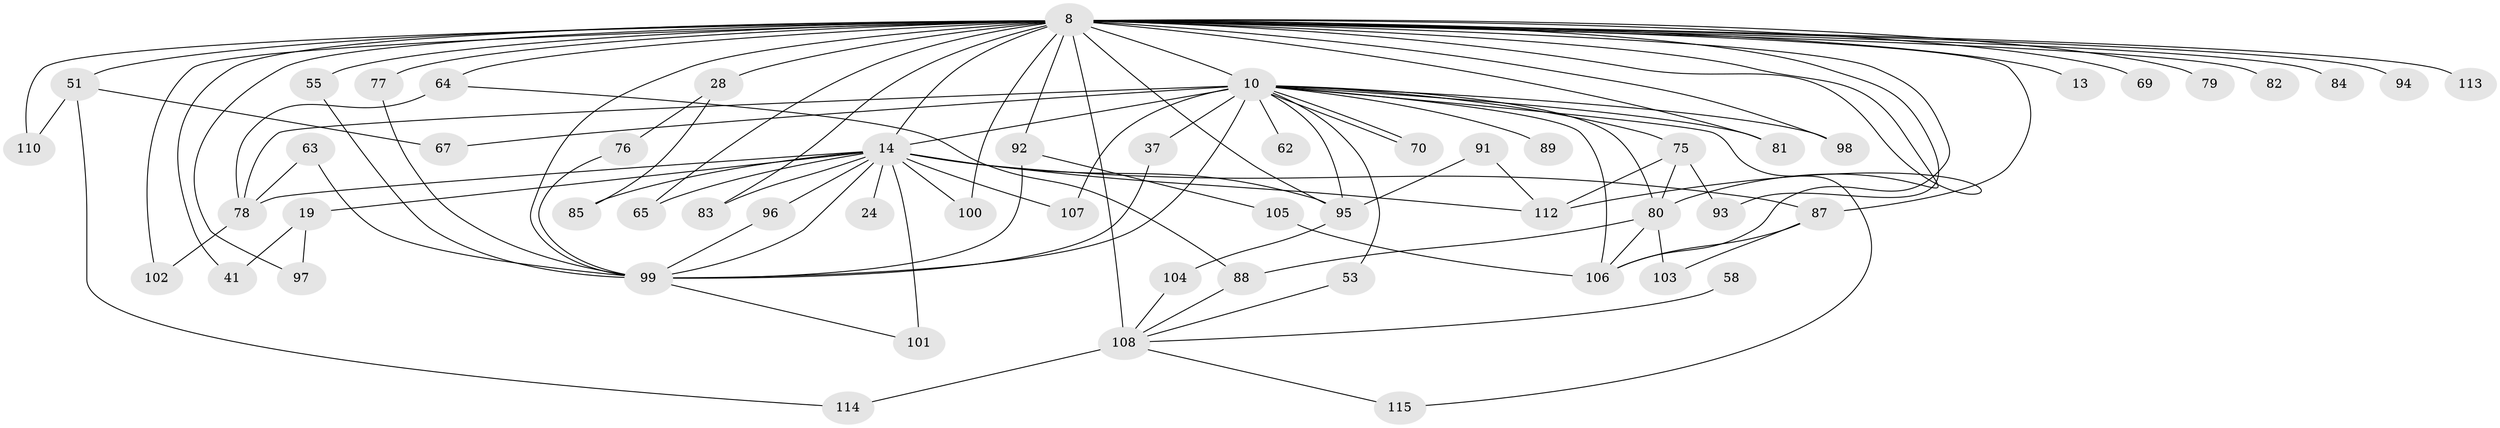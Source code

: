 // original degree distribution, {15: 0.017391304347826087, 19: 0.008695652173913044, 31: 0.008695652173913044, 21: 0.008695652173913044, 13: 0.008695652173913044, 26: 0.008695652173913044, 18: 0.017391304347826087, 32: 0.008695652173913044, 22: 0.008695652173913044, 5: 0.034782608695652174, 2: 0.5652173913043478, 4: 0.10434782608695652, 3: 0.16521739130434782, 6: 0.02608695652173913, 7: 0.008695652173913044}
// Generated by graph-tools (version 1.1) at 2025/45/03/09/25 04:45:47]
// undirected, 57 vertices, 102 edges
graph export_dot {
graph [start="1"]
  node [color=gray90,style=filled];
  8 [super="+6+7"];
  10 [super="+4"];
  13;
  14 [super="+11+9"];
  19;
  24;
  28;
  37;
  41;
  51 [super="+30"];
  53;
  55;
  58;
  62;
  63;
  64 [super="+29+18"];
  65 [super="+44+59"];
  67;
  69;
  70;
  75 [super="+66"];
  76;
  77 [super="+22+39"];
  78 [super="+48+50"];
  79;
  80 [super="+60+46"];
  81;
  82;
  83;
  84 [super="+34+49"];
  85;
  87 [super="+21+74"];
  88 [super="+61"];
  89;
  91;
  92 [super="+16"];
  93;
  94;
  95 [super="+56+27+73+86"];
  96;
  97;
  98;
  99 [super="+5"];
  100;
  101 [super="+71"];
  102;
  103;
  104;
  105;
  106 [super="+23"];
  107;
  108 [super="+57+68+72"];
  110 [super="+109"];
  112 [super="+42+111"];
  113;
  114;
  115;
  8 -- 10 [weight=8];
  8 -- 28 [weight=2];
  8 -- 79 [weight=2];
  8 -- 83;
  8 -- 87 [weight=3];
  8 -- 93;
  8 -- 94 [weight=2];
  8 -- 100;
  8 -- 113 [weight=2];
  8 -- 69 [weight=2];
  8 -- 13 [weight=2];
  8 -- 14 [weight=9];
  8 -- 97;
  8 -- 102;
  8 -- 92;
  8 -- 51 [weight=3];
  8 -- 108 [weight=10];
  8 -- 80 [weight=4];
  8 -- 77 [weight=2];
  8 -- 84 [weight=2];
  8 -- 65 [weight=2];
  8 -- 95 [weight=5];
  8 -- 64 [weight=3];
  8 -- 81;
  8 -- 82;
  8 -- 98;
  8 -- 99 [weight=9];
  8 -- 41;
  8 -- 110 [weight=2];
  8 -- 112 [weight=4];
  8 -- 55;
  8 -- 106;
  10 -- 62 [weight=2];
  10 -- 67;
  10 -- 70;
  10 -- 70;
  10 -- 78 [weight=3];
  10 -- 89 [weight=2];
  10 -- 107;
  10 -- 75 [weight=2];
  10 -- 81;
  10 -- 95 [weight=2];
  10 -- 98;
  10 -- 37;
  10 -- 115;
  10 -- 53;
  10 -- 14 [weight=5];
  10 -- 80 [weight=2];
  10 -- 99 [weight=4];
  10 -- 106 [weight=2];
  14 -- 101 [weight=2];
  14 -- 19 [weight=2];
  14 -- 83;
  14 -- 85;
  14 -- 24 [weight=2];
  14 -- 96;
  14 -- 100;
  14 -- 107;
  14 -- 65;
  14 -- 95 [weight=5];
  14 -- 78;
  14 -- 87;
  14 -- 112;
  14 -- 99 [weight=4];
  19 -- 41;
  19 -- 97;
  28 -- 76;
  28 -- 85;
  37 -- 99;
  51 -- 114;
  51 -- 67;
  51 -- 110 [weight=2];
  53 -- 108;
  55 -- 99;
  58 -- 108;
  63 -- 78;
  63 -- 99;
  64 -- 78 [weight=2];
  64 -- 88;
  75 -- 80;
  75 -- 93;
  75 -- 112;
  76 -- 99;
  77 -- 99;
  78 -- 102;
  80 -- 103;
  80 -- 106;
  80 -- 88;
  87 -- 103;
  87 -- 106;
  88 -- 108;
  91 -- 112;
  91 -- 95;
  92 -- 105;
  92 -- 99 [weight=2];
  95 -- 104;
  96 -- 99;
  99 -- 101;
  104 -- 108;
  105 -- 106;
  108 -- 114;
  108 -- 115;
}
